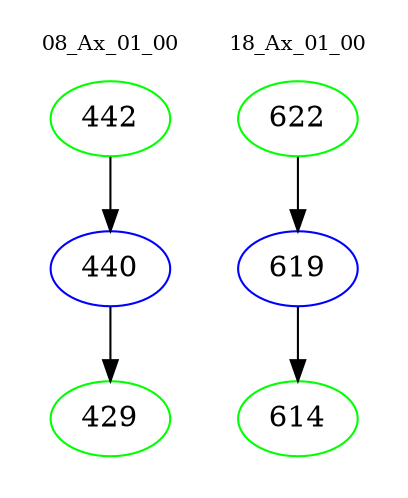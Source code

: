 digraph{
subgraph cluster_0 {
color = white
label = "08_Ax_01_00";
fontsize=10;
T0_442 [label="442", color="green"]
T0_442 -> T0_440 [color="black"]
T0_440 [label="440", color="blue"]
T0_440 -> T0_429 [color="black"]
T0_429 [label="429", color="green"]
}
subgraph cluster_1 {
color = white
label = "18_Ax_01_00";
fontsize=10;
T1_622 [label="622", color="green"]
T1_622 -> T1_619 [color="black"]
T1_619 [label="619", color="blue"]
T1_619 -> T1_614 [color="black"]
T1_614 [label="614", color="green"]
}
}
